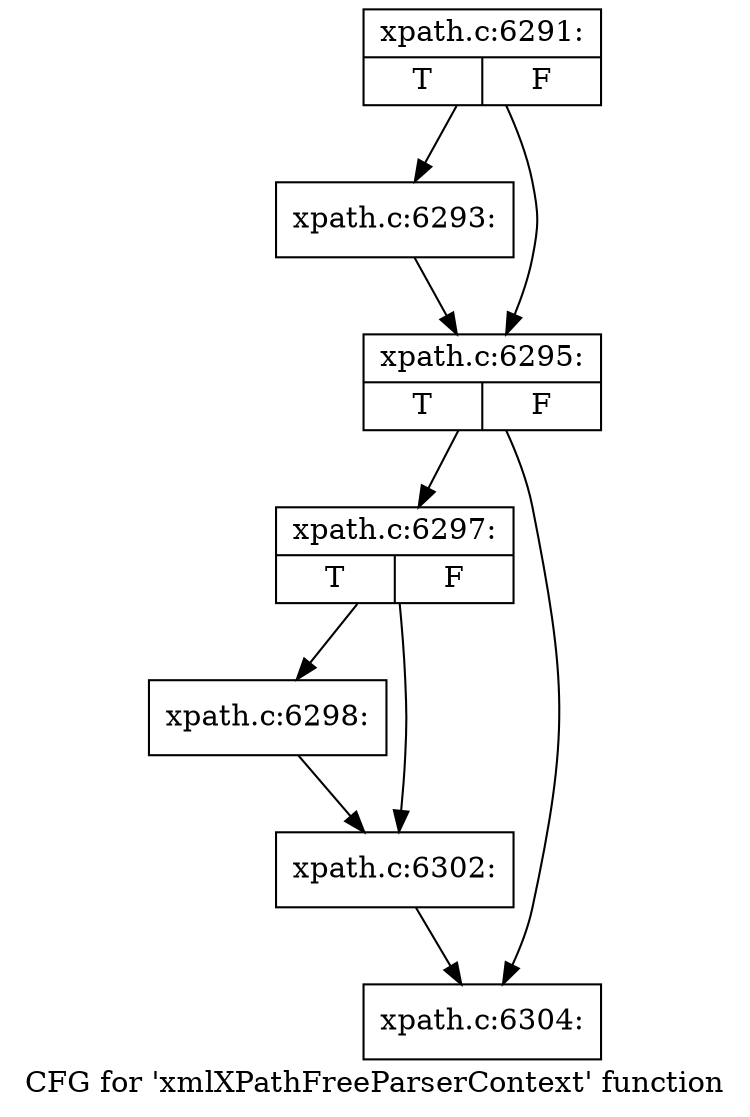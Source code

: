 digraph "CFG for 'xmlXPathFreeParserContext' function" {
	label="CFG for 'xmlXPathFreeParserContext' function";

	Node0x47ea530 [shape=record,label="{xpath.c:6291:|{<s0>T|<s1>F}}"];
	Node0x47ea530 -> Node0x47ea330;
	Node0x47ea530 -> Node0x47ea380;
	Node0x47ea330 [shape=record,label="{xpath.c:6293:}"];
	Node0x47ea330 -> Node0x47ea380;
	Node0x47ea380 [shape=record,label="{xpath.c:6295:|{<s0>T|<s1>F}}"];
	Node0x47ea380 -> Node0x4922a80;
	Node0x47ea380 -> Node0x4922ad0;
	Node0x4922a80 [shape=record,label="{xpath.c:6297:|{<s0>T|<s1>F}}"];
	Node0x4922a80 -> Node0x4922fc0;
	Node0x4922a80 -> Node0x4923010;
	Node0x4922fc0 [shape=record,label="{xpath.c:6298:}"];
	Node0x4922fc0 -> Node0x4923010;
	Node0x4923010 [shape=record,label="{xpath.c:6302:}"];
	Node0x4923010 -> Node0x4922ad0;
	Node0x4922ad0 [shape=record,label="{xpath.c:6304:}"];
}
